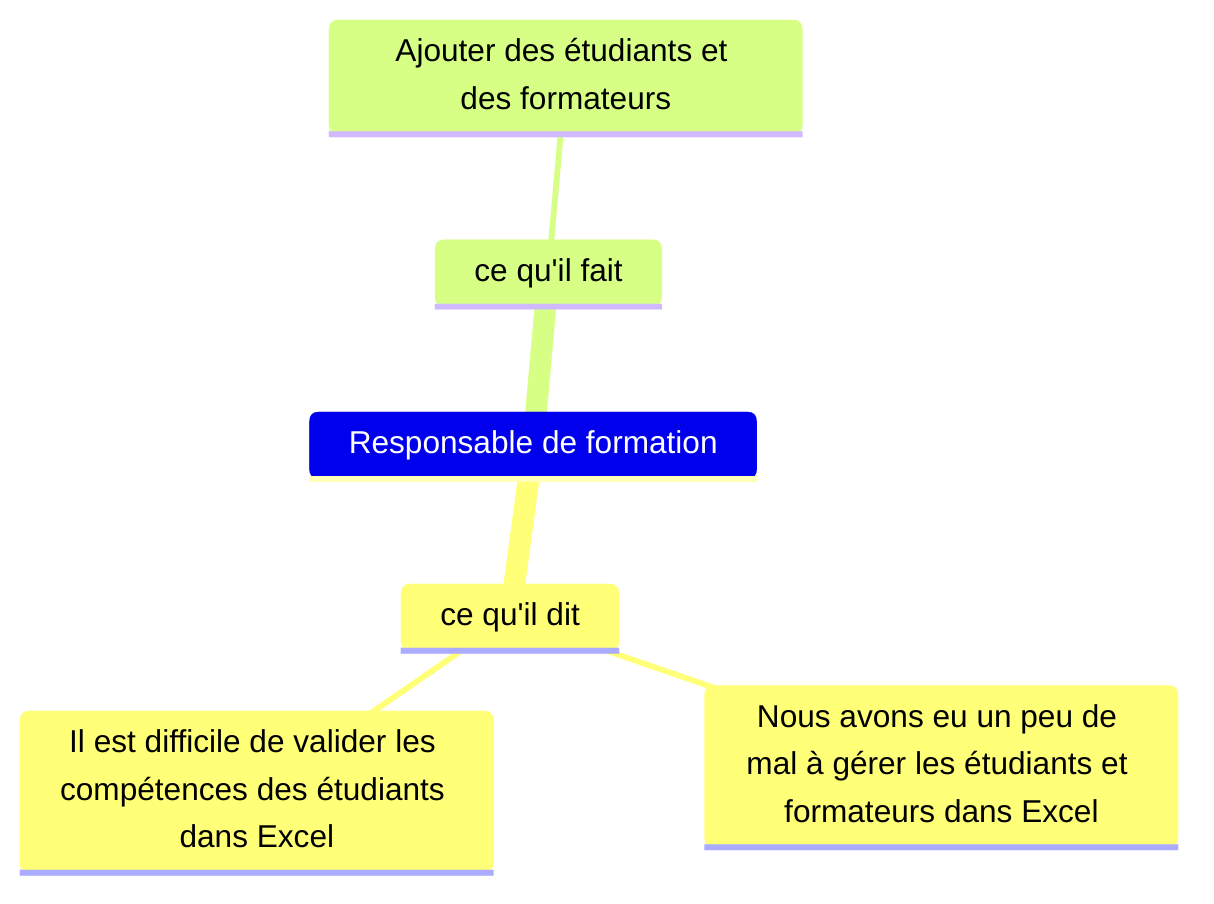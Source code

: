 mindmap
Responsable de formation

      ce qu'il dit

        Nous avons eu un peu de mal à gérer les étudiants et formateurs dans Excel

        Il est difficile de valider les compétences des étudiants dans Excel
      
      ce qu'il fait
        Ajouter des étudiants et des formateurs